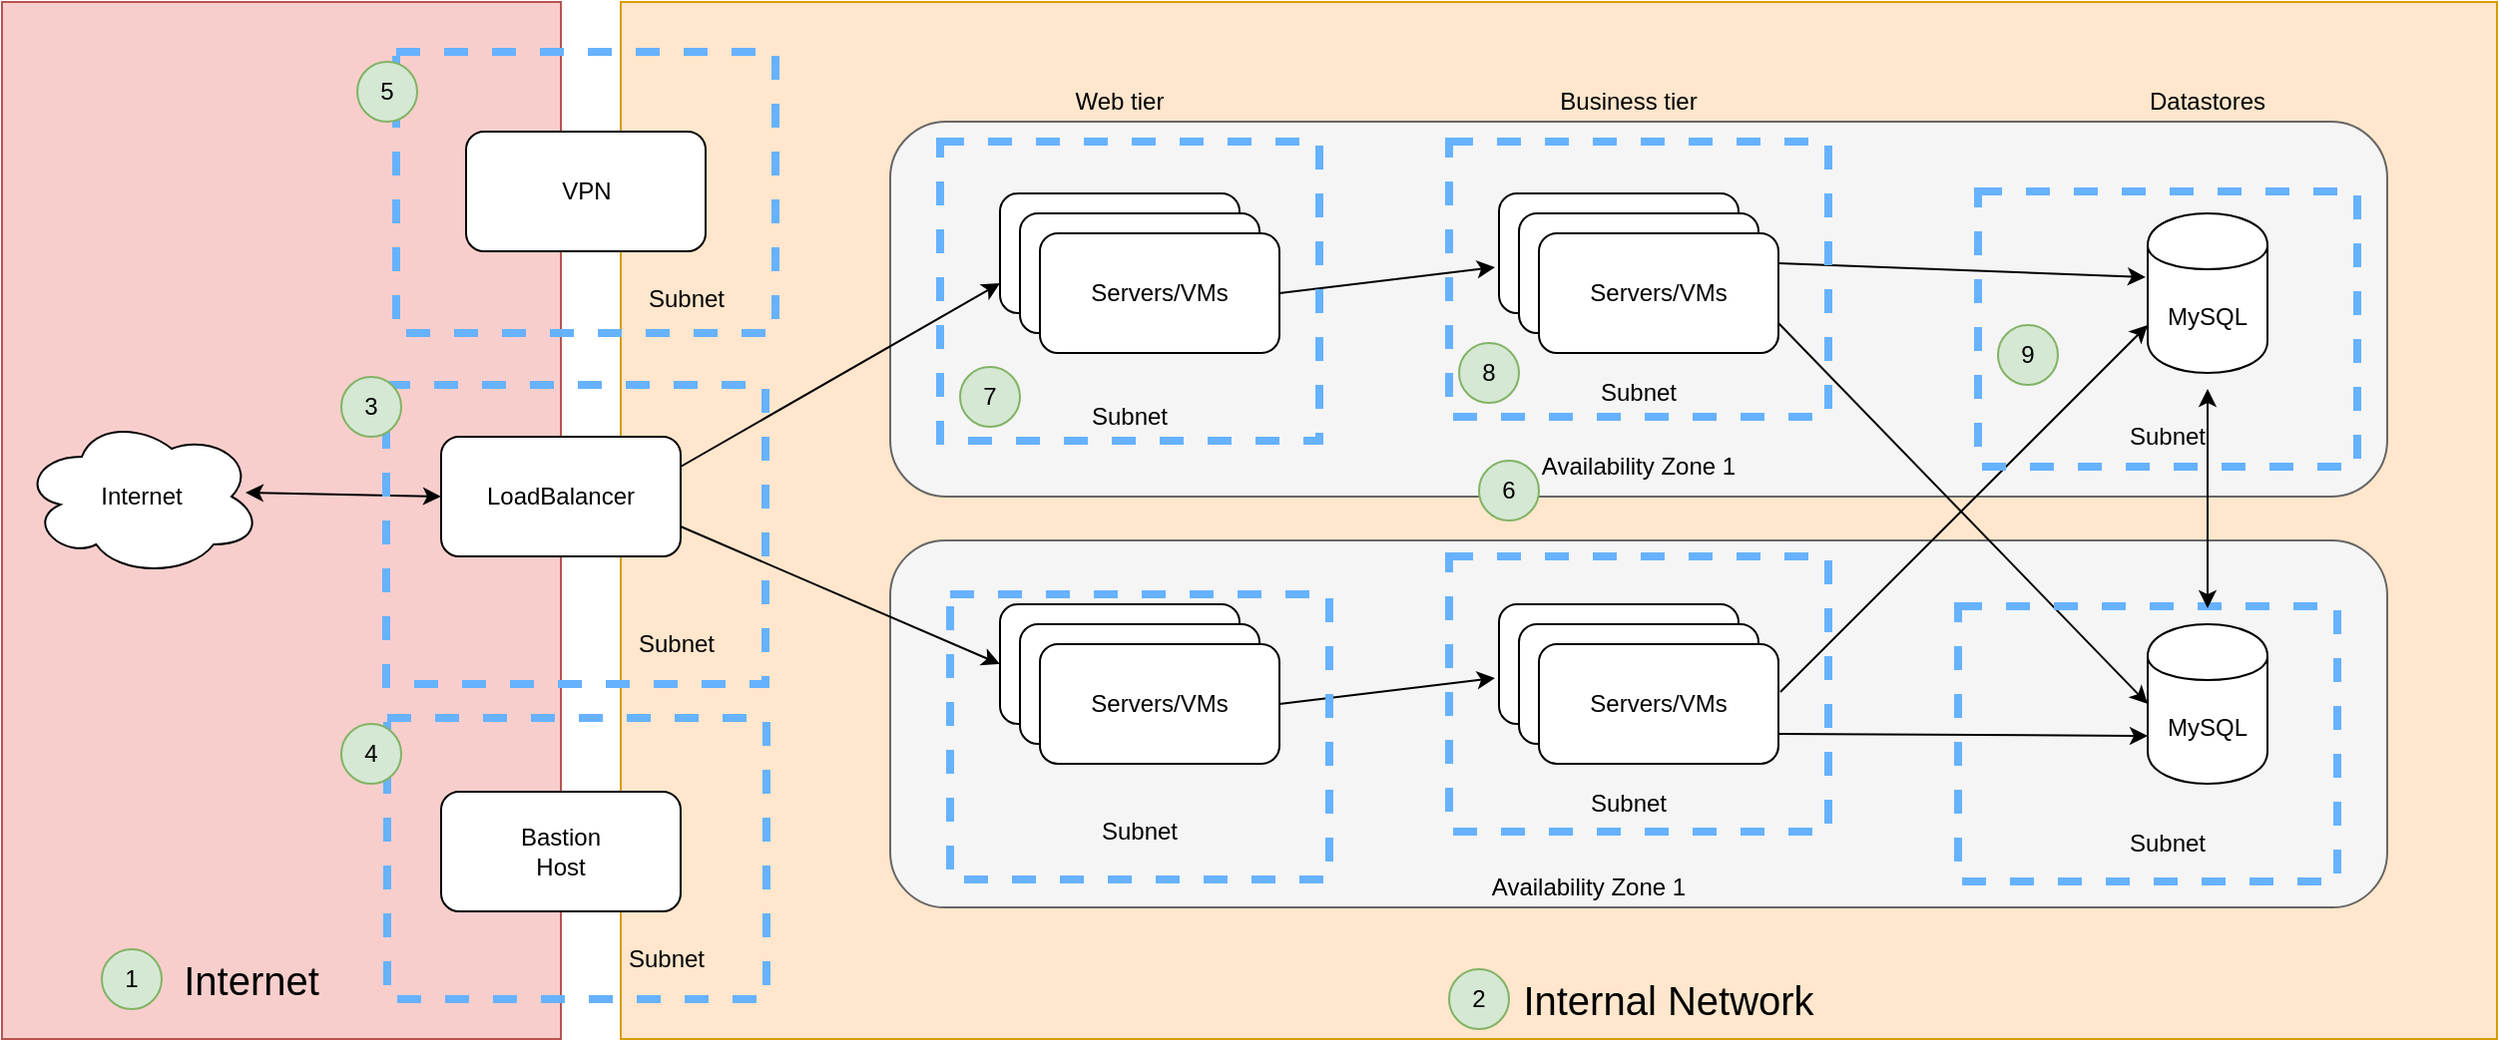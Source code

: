 <mxfile version="12.2.2" type="device" pages="1"><diagram id="VNUok8skFLnJ7xhBNB8m" name="Page-1"><mxGraphModel dx="1408" dy="802" grid="1" gridSize="10" guides="1" tooltips="1" connect="1" arrows="1" fold="1" page="1" pageScale="1" pageWidth="850" pageHeight="1100" math="0" shadow="0"><root><mxCell id="0"/><mxCell id="1" parent="0"/><mxCell id="DwAmPATilnn_w57PiXnW-4" value="" style="rounded=0;whiteSpace=wrap;html=1;fillColor=#ffe6cc;strokeColor=#d79b00;" parent="1" vertex="1"><mxGeometry x="320" y="30" width="940" height="520" as="geometry"/></mxCell><mxCell id="DwAmPATilnn_w57PiXnW-2" value="" style="rounded=0;whiteSpace=wrap;html=1;fillColor=#f8cecc;strokeColor=#b85450;" parent="1" vertex="1"><mxGeometry x="10" y="30" width="280" height="520" as="geometry"/></mxCell><mxCell id="z1BXoBs8MxJz5iU_pHqx-36" value="" style="rounded=1;whiteSpace=wrap;html=1;fillColor=#f5f5f5;strokeColor=#666666;fontColor=#333333;" parent="1" vertex="1"><mxGeometry x="455" y="90" width="750" height="188" as="geometry"/></mxCell><mxCell id="z1BXoBs8MxJz5iU_pHqx-1" value="Internet" style="ellipse;shape=cloud;whiteSpace=wrap;html=1;" parent="1" vertex="1"><mxGeometry x="20" y="238" width="120" height="80" as="geometry"/></mxCell><mxCell id="z1BXoBs8MxJz5iU_pHqx-2" value="LoadBalancer" style="rounded=1;whiteSpace=wrap;html=1;" parent="1" vertex="1"><mxGeometry x="230" y="248" width="120" height="60" as="geometry"/></mxCell><mxCell id="z1BXoBs8MxJz5iU_pHqx-3" value="Servers/VMs" style="rounded=1;whiteSpace=wrap;html=1;" parent="1" vertex="1"><mxGeometry x="510" y="126" width="120" height="60" as="geometry"/></mxCell><mxCell id="z1BXoBs8MxJz5iU_pHqx-4" value="Web tier" style="text;html=1;strokeColor=none;fillColor=none;align=center;verticalAlign=middle;whiteSpace=wrap;rounded=0;" parent="1" vertex="1"><mxGeometry x="530" y="70" width="80" height="20" as="geometry"/></mxCell><mxCell id="z1BXoBs8MxJz5iU_pHqx-5" value="Servers/VMs" style="rounded=1;whiteSpace=wrap;html=1;" parent="1" vertex="1"><mxGeometry x="520" y="136" width="120" height="60" as="geometry"/></mxCell><mxCell id="z1BXoBs8MxJz5iU_pHqx-6" value="Servers/VMs" style="rounded=1;whiteSpace=wrap;html=1;" parent="1" vertex="1"><mxGeometry x="530" y="146" width="120" height="60" as="geometry"/></mxCell><mxCell id="z1BXoBs8MxJz5iU_pHqx-7" value="Business tier" style="text;html=1;strokeColor=none;fillColor=none;align=center;verticalAlign=middle;whiteSpace=wrap;rounded=0;" parent="1" vertex="1"><mxGeometry x="780" y="70" width="90" height="20" as="geometry"/></mxCell><mxCell id="z1BXoBs8MxJz5iU_pHqx-9" value="Servers/VMs" style="rounded=1;whiteSpace=wrap;html=1;" parent="1" vertex="1"><mxGeometry x="760" y="126" width="120" height="60" as="geometry"/></mxCell><mxCell id="z1BXoBs8MxJz5iU_pHqx-10" value="Servers/VMs" style="rounded=1;whiteSpace=wrap;html=1;" parent="1" vertex="1"><mxGeometry x="770" y="136" width="120" height="60" as="geometry"/></mxCell><mxCell id="z1BXoBs8MxJz5iU_pHqx-11" value="Servers/VMs" style="rounded=1;whiteSpace=wrap;html=1;" parent="1" vertex="1"><mxGeometry x="780" y="146" width="120" height="60" as="geometry"/></mxCell><mxCell id="z1BXoBs8MxJz5iU_pHqx-12" value="Datastores" style="text;html=1;strokeColor=none;fillColor=none;align=center;verticalAlign=middle;whiteSpace=wrap;rounded=0;" parent="1" vertex="1"><mxGeometry x="1070" y="70" width="90" height="20" as="geometry"/></mxCell><mxCell id="z1BXoBs8MxJz5iU_pHqx-13" value="MySQL&lt;span style=&quot;color: rgba(0 , 0 , 0 , 0) ; font-family: &amp;#34;helvetica&amp;#34; , &amp;#34;arial&amp;#34; , sans-serif ; font-size: 0px ; white-space: nowrap&quot;&gt;%3CmxGraphModel%3E%3Croot%3E%3CmxCell%20id%3D%220%22%2F%3E%3CmxCell%20id%3D%221%22%20parent%3D%220%22%2F%3E%3CmxCell%20id%3D%222%22%20value%3D%22Business%20tier%22%20style%3D%22text%3Bhtml%3D1%3BstrokeColor%3Dnone%3BfillColor%3Dnone%3Balign%3Dcenter%3BverticalAlign%3Dmiddle%3BwhiteSpace%3Dwrap%3Brounded%3D0%3B%22%20vertex%3D%221%22%20parent%3D%221%22%3E%3CmxGeometry%20x%3D%22780%22%20y%3D%2270%22%20width%3D%2290%22%20height%3D%2220%22%20as%3D%22geometry%22%2F%3E%3C%2FmxCell%3E%3C%2Froot%3E%3C%2FmxGraphModel%3E&lt;/span&gt;" style="shape=cylinder;whiteSpace=wrap;html=1;boundedLbl=1;backgroundOutline=1;" parent="1" vertex="1"><mxGeometry x="1085" y="136" width="60" height="80" as="geometry"/></mxCell><mxCell id="z1BXoBs8MxJz5iU_pHqx-37" value="Availability Zone 1" style="text;html=1;strokeColor=none;fillColor=none;align=center;verticalAlign=middle;whiteSpace=wrap;rounded=0;" parent="1" vertex="1"><mxGeometry x="775" y="253" width="110" height="20" as="geometry"/></mxCell><mxCell id="z1BXoBs8MxJz5iU_pHqx-39" value="" style="endArrow=classic;html=1;exitX=1;exitY=0.5;exitDx=0;exitDy=0;entryX=-0.017;entryY=0.617;entryDx=0;entryDy=0;entryPerimeter=0;" parent="1" source="z1BXoBs8MxJz5iU_pHqx-6" target="z1BXoBs8MxJz5iU_pHqx-9" edge="1"><mxGeometry width="50" height="50" relative="1" as="geometry"><mxPoint x="910" y="370" as="sourcePoint"/><mxPoint x="960" y="320" as="targetPoint"/></mxGeometry></mxCell><mxCell id="z1BXoBs8MxJz5iU_pHqx-40" value="" style="endArrow=classic;html=1;exitX=1;exitY=0.25;exitDx=0;exitDy=0;entryX=-0.017;entryY=0.4;entryDx=0;entryDy=0;entryPerimeter=0;" parent="1" source="z1BXoBs8MxJz5iU_pHqx-11" target="z1BXoBs8MxJz5iU_pHqx-13" edge="1"><mxGeometry width="50" height="50" relative="1" as="geometry"><mxPoint x="1080" y="370" as="sourcePoint"/><mxPoint x="1130" y="320" as="targetPoint"/></mxGeometry></mxCell><mxCell id="z1BXoBs8MxJz5iU_pHqx-41" value="" style="rounded=1;whiteSpace=wrap;html=1;fillColor=#f5f5f5;strokeColor=#666666;fontColor=#333333;" parent="1" vertex="1"><mxGeometry x="455" y="300" width="750" height="184" as="geometry"/></mxCell><mxCell id="z1BXoBs8MxJz5iU_pHqx-42" value="Servers/VMs" style="rounded=1;whiteSpace=wrap;html=1;" parent="1" vertex="1"><mxGeometry x="510" y="332" width="120" height="60" as="geometry"/></mxCell><mxCell id="z1BXoBs8MxJz5iU_pHqx-43" value="Servers/VMs" style="rounded=1;whiteSpace=wrap;html=1;" parent="1" vertex="1"><mxGeometry x="520" y="342" width="120" height="60" as="geometry"/></mxCell><mxCell id="z1BXoBs8MxJz5iU_pHqx-44" value="Servers/VMs" style="rounded=1;whiteSpace=wrap;html=1;" parent="1" vertex="1"><mxGeometry x="530" y="352" width="120" height="60" as="geometry"/></mxCell><mxCell id="z1BXoBs8MxJz5iU_pHqx-45" value="Servers/VMs" style="rounded=1;whiteSpace=wrap;html=1;" parent="1" vertex="1"><mxGeometry x="760" y="332" width="120" height="60" as="geometry"/></mxCell><mxCell id="z1BXoBs8MxJz5iU_pHqx-46" value="Servers/VMs" style="rounded=1;whiteSpace=wrap;html=1;" parent="1" vertex="1"><mxGeometry x="770" y="342" width="120" height="60" as="geometry"/></mxCell><mxCell id="z1BXoBs8MxJz5iU_pHqx-47" value="Servers/VMs" style="rounded=1;whiteSpace=wrap;html=1;" parent="1" vertex="1"><mxGeometry x="780" y="352" width="120" height="60" as="geometry"/></mxCell><mxCell id="z1BXoBs8MxJz5iU_pHqx-48" value="MySQL&lt;span style=&quot;color: rgba(0 , 0 , 0 , 0) ; font-family: &amp;#34;helvetica&amp;#34; , &amp;#34;arial&amp;#34; , sans-serif ; font-size: 0px ; white-space: nowrap&quot;&gt;%3CmxGraphModel%3E%3Croot%3E%3CmxCell%20id%3D%220%22%2F%3E%3CmxCell%20id%3D%221%22%20parent%3D%220%22%2F%3E%3CmxCell%20id%3D%222%22%20value%3D%22Business%20tier%22%20style%3D%22text%3Bhtml%3D1%3BstrokeColor%3Dnone%3BfillColor%3Dnone%3Balign%3Dcenter%3BverticalAlign%3Dmiddle%3BwhiteSpace%3Dwrap%3Brounded%3D0%3B%22%20vertex%3D%221%22%20parent%3D%221%22%3E%3CmxGeometry%20x%3D%22780%22%20y%3D%2270%22%20width%3D%2290%22%20height%3D%2220%22%20as%3D%22geometry%22%2F%3E%3C%2FmxCell%3E%3C%2Froot%3E%3C%2FmxGraphModel%3E&lt;/span&gt;" style="shape=cylinder;whiteSpace=wrap;html=1;boundedLbl=1;backgroundOutline=1;" parent="1" vertex="1"><mxGeometry x="1085" y="342" width="60" height="80" as="geometry"/></mxCell><mxCell id="z1BXoBs8MxJz5iU_pHqx-49" value="Availability Zone 1" style="text;html=1;strokeColor=none;fillColor=none;align=center;verticalAlign=middle;whiteSpace=wrap;rounded=0;" parent="1" vertex="1"><mxGeometry x="750" y="464" width="110" height="20" as="geometry"/></mxCell><mxCell id="z1BXoBs8MxJz5iU_pHqx-50" value="" style="endArrow=classic;html=1;exitX=1;exitY=0.5;exitDx=0;exitDy=0;entryX=-0.017;entryY=0.617;entryDx=0;entryDy=0;entryPerimeter=0;" parent="1" source="z1BXoBs8MxJz5iU_pHqx-44" target="z1BXoBs8MxJz5iU_pHqx-45" edge="1"><mxGeometry width="50" height="50" relative="1" as="geometry"><mxPoint x="910" y="576" as="sourcePoint"/><mxPoint x="960" y="526" as="targetPoint"/></mxGeometry></mxCell><mxCell id="z1BXoBs8MxJz5iU_pHqx-51" value="" style="endArrow=classic;html=1;exitX=1;exitY=0.75;exitDx=0;exitDy=0;entryX=0;entryY=0.7;entryDx=0;entryDy=0;" parent="1" source="z1BXoBs8MxJz5iU_pHqx-47" target="z1BXoBs8MxJz5iU_pHqx-48" edge="1"><mxGeometry width="50" height="50" relative="1" as="geometry"><mxPoint x="1080" y="576" as="sourcePoint"/><mxPoint x="1130" y="526" as="targetPoint"/></mxGeometry></mxCell><mxCell id="z1BXoBs8MxJz5iU_pHqx-52" value="" style="endArrow=classic;html=1;exitX=1;exitY=0.75;exitDx=0;exitDy=0;entryX=0;entryY=0.5;entryDx=0;entryDy=0;" parent="1" source="z1BXoBs8MxJz5iU_pHqx-11" target="z1BXoBs8MxJz5iU_pHqx-48" edge="1"><mxGeometry width="50" height="50" relative="1" as="geometry"><mxPoint x="1010" y="250" as="sourcePoint"/><mxPoint x="1060" y="200" as="targetPoint"/></mxGeometry></mxCell><mxCell id="z1BXoBs8MxJz5iU_pHqx-53" value="" style="endArrow=classic;html=1;exitX=1.008;exitY=0.4;exitDx=0;exitDy=0;exitPerimeter=0;entryX=0;entryY=0.7;entryDx=0;entryDy=0;" parent="1" source="z1BXoBs8MxJz5iU_pHqx-47" target="z1BXoBs8MxJz5iU_pHqx-13" edge="1"><mxGeometry width="50" height="50" relative="1" as="geometry"><mxPoint x="940" y="360" as="sourcePoint"/><mxPoint x="990" y="310" as="targetPoint"/></mxGeometry></mxCell><mxCell id="z1BXoBs8MxJz5iU_pHqx-54" value="" style="endArrow=classic;html=1;entryX=0;entryY=0.75;entryDx=0;entryDy=0;exitX=1;exitY=0.25;exitDx=0;exitDy=0;" parent="1" source="z1BXoBs8MxJz5iU_pHqx-2" target="z1BXoBs8MxJz5iU_pHqx-3" edge="1"><mxGeometry width="50" height="50" relative="1" as="geometry"><mxPoint x="380" y="220" as="sourcePoint"/><mxPoint x="430" y="170" as="targetPoint"/></mxGeometry></mxCell><mxCell id="z1BXoBs8MxJz5iU_pHqx-55" value="" style="endArrow=classic;html=1;exitX=1;exitY=0.75;exitDx=0;exitDy=0;entryX=0;entryY=0.5;entryDx=0;entryDy=0;" parent="1" source="z1BXoBs8MxJz5iU_pHqx-2" target="z1BXoBs8MxJz5iU_pHqx-42" edge="1"><mxGeometry width="50" height="50" relative="1" as="geometry"><mxPoint x="380" y="420" as="sourcePoint"/><mxPoint x="430" y="370" as="targetPoint"/></mxGeometry></mxCell><mxCell id="z1BXoBs8MxJz5iU_pHqx-56" value="" style="endArrow=classic;startArrow=classic;html=1;exitX=0.933;exitY=0.475;exitDx=0;exitDy=0;exitPerimeter=0;entryX=0;entryY=0.5;entryDx=0;entryDy=0;" parent="1" source="z1BXoBs8MxJz5iU_pHqx-1" target="z1BXoBs8MxJz5iU_pHqx-2" edge="1"><mxGeometry width="50" height="50" relative="1" as="geometry"><mxPoint x="170" y="400" as="sourcePoint"/><mxPoint x="220" y="350" as="targetPoint"/></mxGeometry></mxCell><mxCell id="DwAmPATilnn_w57PiXnW-1" value="Bastion&lt;br&gt;Host" style="rounded=1;whiteSpace=wrap;html=1;" parent="1" vertex="1"><mxGeometry x="230" y="426" width="120" height="60" as="geometry"/></mxCell><mxCell id="DwAmPATilnn_w57PiXnW-3" value="&lt;font style=&quot;font-size: 20px&quot;&gt;Internet&lt;/font&gt;" style="text;html=1;strokeColor=none;fillColor=none;align=center;verticalAlign=middle;whiteSpace=wrap;rounded=0;" parent="1" vertex="1"><mxGeometry x="50" y="510" width="170" height="20" as="geometry"/></mxCell><mxCell id="DwAmPATilnn_w57PiXnW-5" value="&lt;font style=&quot;font-size: 20px&quot;&gt;Internal Network&lt;/font&gt;" style="text;html=1;strokeColor=none;fillColor=none;align=center;verticalAlign=middle;whiteSpace=wrap;rounded=0;" parent="1" vertex="1"><mxGeometry x="760" y="520" width="170" height="20" as="geometry"/></mxCell><mxCell id="DwAmPATilnn_w57PiXnW-7" value="" style="rounded=0;whiteSpace=wrap;html=1;dashed=1;fillColor=none;strokeWidth=4;strokeColor=#66B2FF;" parent="1" vertex="1"><mxGeometry x="480" y="100" width="190" height="150" as="geometry"/></mxCell><mxCell id="DwAmPATilnn_w57PiXnW-10" value="Subnet" style="text;html=1;strokeColor=none;fillColor=none;align=center;verticalAlign=middle;whiteSpace=wrap;rounded=0;dashed=1;" parent="1" vertex="1"><mxGeometry x="530" y="228" width="90" height="20" as="geometry"/></mxCell><mxCell id="DwAmPATilnn_w57PiXnW-11" value="" style="rounded=0;whiteSpace=wrap;html=1;dashed=1;fillColor=none;strokeWidth=4;strokeColor=#66B2FF;" parent="1" vertex="1"><mxGeometry x="485" y="327" width="190" height="143" as="geometry"/></mxCell><mxCell id="DwAmPATilnn_w57PiXnW-12" value="Subnet" style="text;html=1;strokeColor=none;fillColor=none;align=center;verticalAlign=middle;whiteSpace=wrap;rounded=0;dashed=1;" parent="1" vertex="1"><mxGeometry x="535" y="436" width="90" height="20" as="geometry"/></mxCell><mxCell id="DwAmPATilnn_w57PiXnW-13" value="" style="rounded=0;whiteSpace=wrap;html=1;dashed=1;fillColor=none;strokeWidth=4;strokeColor=#66B2FF;" parent="1" vertex="1"><mxGeometry x="735" y="100" width="190" height="138" as="geometry"/></mxCell><mxCell id="DwAmPATilnn_w57PiXnW-14" value="" style="rounded=0;whiteSpace=wrap;html=1;dashed=1;fillColor=none;strokeWidth=4;strokeColor=#66B2FF;" parent="1" vertex="1"><mxGeometry x="735" y="308" width="190" height="138" as="geometry"/></mxCell><mxCell id="DwAmPATilnn_w57PiXnW-15" value="" style="rounded=0;whiteSpace=wrap;html=1;dashed=1;fillColor=none;strokeWidth=4;strokeColor=#66B2FF;" parent="1" vertex="1"><mxGeometry x="1000" y="125" width="190" height="138" as="geometry"/></mxCell><mxCell id="DwAmPATilnn_w57PiXnW-16" value="" style="rounded=0;whiteSpace=wrap;html=1;dashed=1;fillColor=none;strokeWidth=4;strokeColor=#66B2FF;" parent="1" vertex="1"><mxGeometry x="990" y="333" width="190" height="138" as="geometry"/></mxCell><mxCell id="DwAmPATilnn_w57PiXnW-17" value="Subnet" style="text;html=1;strokeColor=none;fillColor=none;align=center;verticalAlign=middle;whiteSpace=wrap;rounded=0;dashed=1;" parent="1" vertex="1"><mxGeometry x="785" y="216" width="90" height="20" as="geometry"/></mxCell><mxCell id="DwAmPATilnn_w57PiXnW-18" value="Subnet" style="text;html=1;strokeColor=none;fillColor=none;align=center;verticalAlign=middle;whiteSpace=wrap;rounded=0;dashed=1;" parent="1" vertex="1"><mxGeometry x="780" y="422" width="90" height="20" as="geometry"/></mxCell><mxCell id="DwAmPATilnn_w57PiXnW-19" value="Subnet" style="text;html=1;strokeColor=none;fillColor=none;align=center;verticalAlign=middle;whiteSpace=wrap;rounded=0;dashed=1;" parent="1" vertex="1"><mxGeometry x="1050" y="238" width="90" height="20" as="geometry"/></mxCell><mxCell id="DwAmPATilnn_w57PiXnW-20" value="Subnet" style="text;html=1;strokeColor=none;fillColor=none;align=center;verticalAlign=middle;whiteSpace=wrap;rounded=0;dashed=1;" parent="1" vertex="1"><mxGeometry x="1050" y="442" width="90" height="20" as="geometry"/></mxCell><mxCell id="DwAmPATilnn_w57PiXnW-21" value="" style="rounded=0;whiteSpace=wrap;html=1;dashed=1;fillColor=none;strokeWidth=4;strokeColor=#66B2FF;" parent="1" vertex="1"><mxGeometry x="202.5" y="222" width="190" height="150" as="geometry"/></mxCell><mxCell id="DwAmPATilnn_w57PiXnW-24" value="Subnet" style="text;html=1;strokeColor=none;fillColor=none;align=center;verticalAlign=middle;whiteSpace=wrap;rounded=0;dashed=1;" parent="1" vertex="1"><mxGeometry x="297.5" y="500" width="90" height="20" as="geometry"/></mxCell><mxCell id="DwAmPATilnn_w57PiXnW-25" value="Subnet" style="text;html=1;strokeColor=none;fillColor=none;align=center;verticalAlign=middle;whiteSpace=wrap;rounded=0;dashed=1;" parent="1" vertex="1"><mxGeometry x="302.5" y="342" width="90" height="20" as="geometry"/></mxCell><mxCell id="DwAmPATilnn_w57PiXnW-29" value="3" style="ellipse;whiteSpace=wrap;html=1;aspect=fixed;strokeColor=#82b366;strokeWidth=1;fillColor=#d5e8d4;" parent="1" vertex="1"><mxGeometry x="180" y="218" width="30" height="30" as="geometry"/></mxCell><mxCell id="DwAmPATilnn_w57PiXnW-32" value="" style="rounded=0;whiteSpace=wrap;html=1;dashed=1;fillColor=none;strokeWidth=4;strokeColor=#66B2FF;" parent="1" vertex="1"><mxGeometry x="207.5" y="55" width="190" height="141" as="geometry"/></mxCell><mxCell id="DwAmPATilnn_w57PiXnW-33" value="VPN" style="rounded=1;whiteSpace=wrap;html=1;" parent="1" vertex="1"><mxGeometry x="242.5" y="95" width="120" height="60" as="geometry"/></mxCell><mxCell id="DwAmPATilnn_w57PiXnW-22" value="" style="rounded=0;whiteSpace=wrap;html=1;dashed=1;fillColor=none;strokeWidth=4;strokeColor=#66B2FF;" parent="1" vertex="1"><mxGeometry x="203" y="389" width="190" height="141" as="geometry"/></mxCell><mxCell id="DwAmPATilnn_w57PiXnW-31" value="4" style="ellipse;whiteSpace=wrap;html=1;aspect=fixed;strokeColor=#82b366;strokeWidth=1;fillColor=#d5e8d4;" parent="1" vertex="1"><mxGeometry x="180" y="392" width="30" height="30" as="geometry"/></mxCell><mxCell id="DwAmPATilnn_w57PiXnW-34" value="5" style="ellipse;whiteSpace=wrap;html=1;aspect=fixed;strokeColor=#82b366;strokeWidth=1;fillColor=#d5e8d4;" parent="1" vertex="1"><mxGeometry x="188" y="60" width="30" height="30" as="geometry"/></mxCell><mxCell id="DwAmPATilnn_w57PiXnW-35" value="Subnet" style="text;html=1;strokeColor=none;fillColor=none;align=center;verticalAlign=middle;whiteSpace=wrap;rounded=0;dashed=1;" parent="1" vertex="1"><mxGeometry x="307.5" y="169" width="90" height="20" as="geometry"/></mxCell><mxCell id="DwAmPATilnn_w57PiXnW-36" value="1" style="ellipse;whiteSpace=wrap;html=1;aspect=fixed;strokeColor=#82b366;strokeWidth=1;fillColor=#d5e8d4;" parent="1" vertex="1"><mxGeometry x="60" y="505" width="30" height="30" as="geometry"/></mxCell><mxCell id="DwAmPATilnn_w57PiXnW-37" value="2" style="ellipse;whiteSpace=wrap;html=1;aspect=fixed;strokeColor=#82b366;strokeWidth=1;fillColor=#d5e8d4;" parent="1" vertex="1"><mxGeometry x="735" y="515" width="30" height="30" as="geometry"/></mxCell><mxCell id="ZlkhA5Y9W8dE4dDZhQwH-1" value="7" style="ellipse;whiteSpace=wrap;html=1;aspect=fixed;strokeColor=#82b366;strokeWidth=1;fillColor=#d5e8d4;" vertex="1" parent="1"><mxGeometry x="490" y="213" width="30" height="30" as="geometry"/></mxCell><mxCell id="ZlkhA5Y9W8dE4dDZhQwH-2" value="8" style="ellipse;whiteSpace=wrap;html=1;aspect=fixed;strokeColor=#82b366;strokeWidth=1;fillColor=#d5e8d4;" vertex="1" parent="1"><mxGeometry x="740" y="201" width="30" height="30" as="geometry"/></mxCell><mxCell id="ZlkhA5Y9W8dE4dDZhQwH-3" value="9" style="ellipse;whiteSpace=wrap;html=1;aspect=fixed;strokeColor=#82b366;strokeWidth=1;fillColor=#d5e8d4;" vertex="1" parent="1"><mxGeometry x="1010" y="192" width="30" height="30" as="geometry"/></mxCell><mxCell id="ZlkhA5Y9W8dE4dDZhQwH-4" value="" style="endArrow=classic;startArrow=classic;html=1;" edge="1" parent="1"><mxGeometry width="50" height="50" relative="1" as="geometry"><mxPoint x="1115" y="224" as="sourcePoint"/><mxPoint x="1115" y="334" as="targetPoint"/></mxGeometry></mxCell><mxCell id="ZlkhA5Y9W8dE4dDZhQwH-5" value="6" style="ellipse;whiteSpace=wrap;html=1;aspect=fixed;strokeColor=#82b366;strokeWidth=1;fillColor=#d5e8d4;" vertex="1" parent="1"><mxGeometry x="750" y="260" width="30" height="30" as="geometry"/></mxCell></root></mxGraphModel></diagram></mxfile>